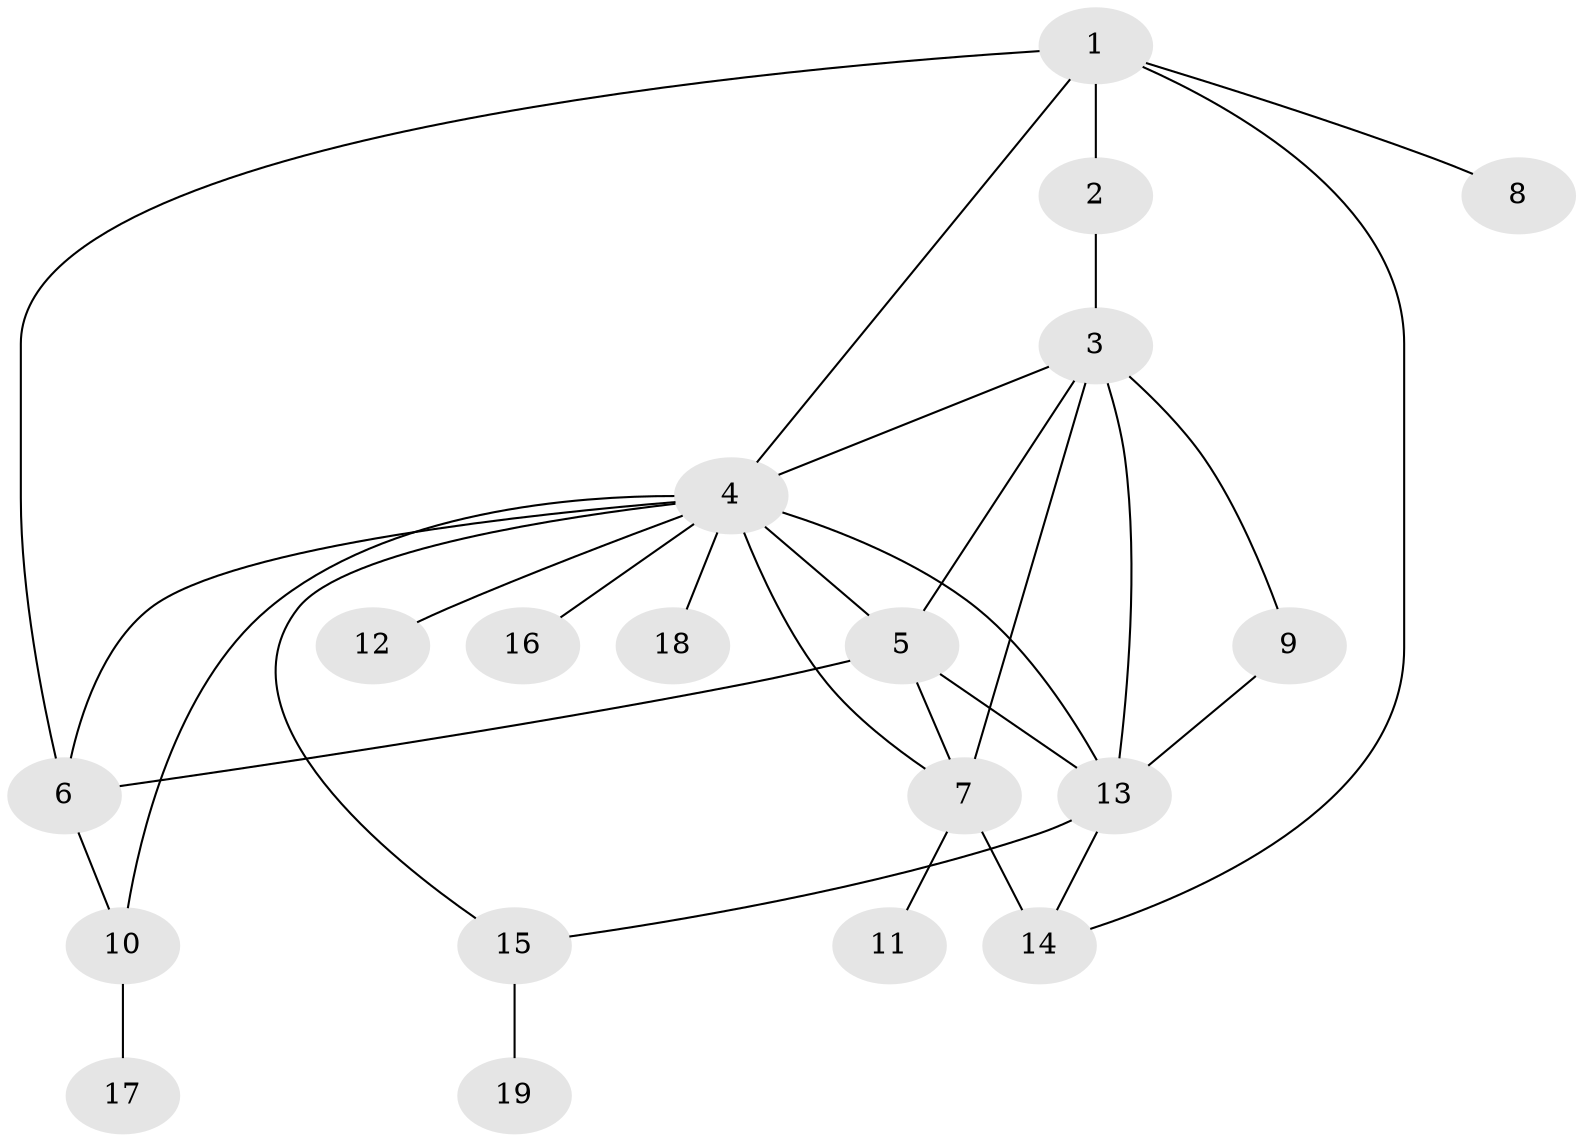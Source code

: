 // original degree distribution, {8: 0.047619047619047616, 4: 0.06349206349206349, 3: 0.1111111111111111, 10: 0.015873015873015872, 6: 0.047619047619047616, 12: 0.015873015873015872, 2: 0.1111111111111111, 7: 0.015873015873015872, 1: 0.5714285714285714}
// Generated by graph-tools (version 1.1) at 2025/50/03/04/25 22:50:16]
// undirected, 19 vertices, 31 edges
graph export_dot {
  node [color=gray90,style=filled];
  1;
  2;
  3;
  4;
  5;
  6;
  7;
  8;
  9;
  10;
  11;
  12;
  13;
  14;
  15;
  16;
  17;
  18;
  19;
  1 -- 2 [weight=1.0];
  1 -- 4 [weight=1.0];
  1 -- 6 [weight=1.0];
  1 -- 8 [weight=1.0];
  1 -- 14 [weight=1.0];
  2 -- 3 [weight=1.0];
  3 -- 4 [weight=1.0];
  3 -- 5 [weight=1.0];
  3 -- 7 [weight=1.0];
  3 -- 9 [weight=1.0];
  3 -- 13 [weight=1.0];
  4 -- 5 [weight=2.0];
  4 -- 6 [weight=1.0];
  4 -- 7 [weight=1.0];
  4 -- 10 [weight=1.0];
  4 -- 12 [weight=1.0];
  4 -- 13 [weight=1.0];
  4 -- 15 [weight=1.0];
  4 -- 16 [weight=1.0];
  4 -- 18 [weight=1.0];
  5 -- 6 [weight=1.0];
  5 -- 7 [weight=1.0];
  5 -- 13 [weight=1.0];
  6 -- 10 [weight=1.0];
  7 -- 11 [weight=1.0];
  7 -- 14 [weight=3.0];
  9 -- 13 [weight=2.0];
  10 -- 17 [weight=1.0];
  13 -- 14 [weight=1.0];
  13 -- 15 [weight=1.0];
  15 -- 19 [weight=1.0];
}
